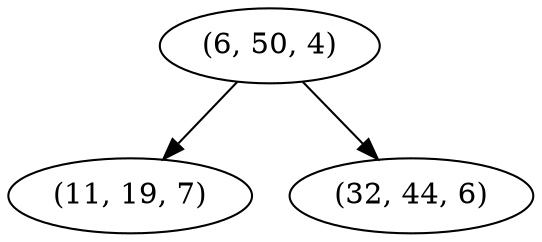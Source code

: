 digraph tree {
    "(6, 50, 4)";
    "(11, 19, 7)";
    "(32, 44, 6)";
    "(6, 50, 4)" -> "(11, 19, 7)";
    "(6, 50, 4)" -> "(32, 44, 6)";
}
